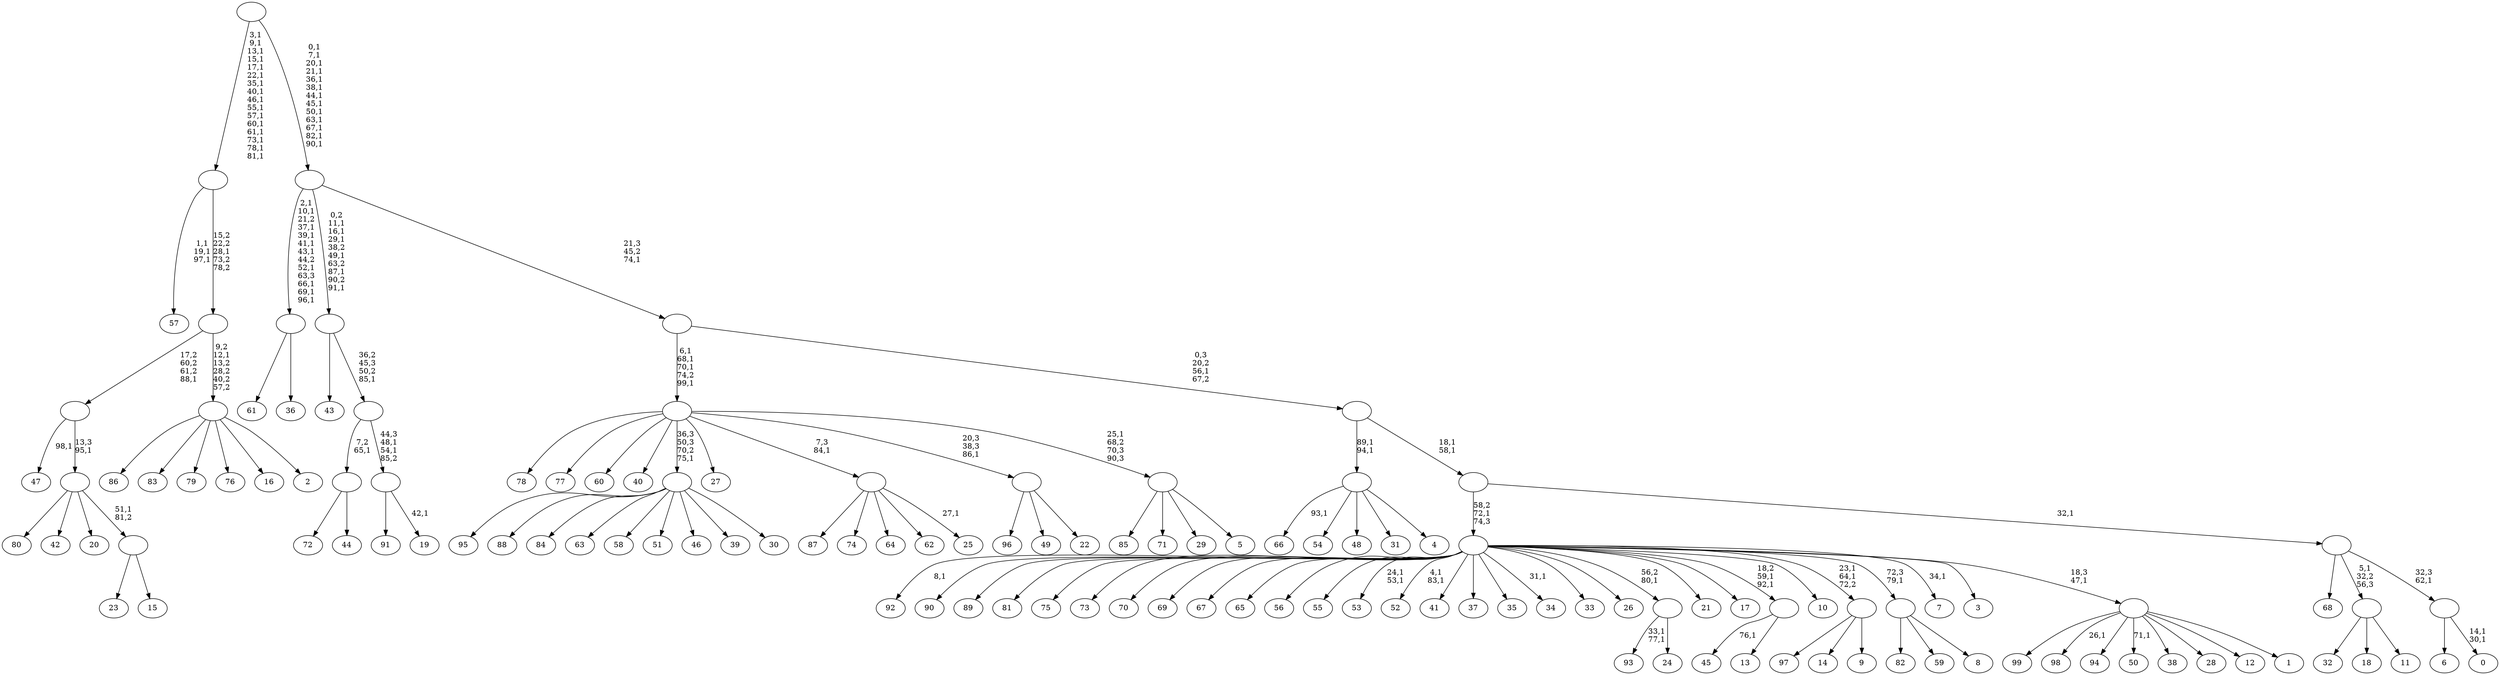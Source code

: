 digraph T {
	200 [label="99"]
	199 [label="98"]
	197 [label="97"]
	196 [label="96"]
	195 [label="95"]
	194 [label="94"]
	193 [label="93"]
	190 [label="92"]
	188 [label="91"]
	187 [label="90"]
	186 [label="89"]
	185 [label="88"]
	184 [label="87"]
	183 [label="86"]
	182 [label="85"]
	181 [label="84"]
	180 [label="83"]
	179 [label="82"]
	178 [label="81"]
	177 [label="80"]
	176 [label="79"]
	175 [label="78"]
	174 [label="77"]
	173 [label="76"]
	172 [label="75"]
	171 [label="74"]
	170 [label="73"]
	169 [label="72"]
	168 [label="71"]
	167 [label="70"]
	166 [label="69"]
	165 [label="68"]
	164 [label="67"]
	163 [label="66"]
	161 [label="65"]
	160 [label="64"]
	159 [label="63"]
	158 [label="62"]
	157 [label="61"]
	156 [label="60"]
	155 [label="59"]
	154 [label="58"]
	153 [label="57"]
	149 [label="56"]
	148 [label="55"]
	147 [label="54"]
	146 [label="53"]
	143 [label="52"]
	140 [label="51"]
	139 [label="50"]
	137 [label="49"]
	136 [label="48"]
	135 [label="47"]
	133 [label="46"]
	132 [label="45"]
	130 [label="44"]
	129 [label=""]
	128 [label="43"]
	127 [label="42"]
	126 [label="41"]
	125 [label="40"]
	124 [label="39"]
	123 [label="38"]
	122 [label="37"]
	121 [label="36"]
	120 [label=""]
	110 [label="35"]
	109 [label="34"]
	107 [label="33"]
	106 [label="32"]
	105 [label="31"]
	104 [label="30"]
	103 [label=""]
	102 [label="29"]
	101 [label="28"]
	100 [label="27"]
	99 [label="26"]
	98 [label="25"]
	96 [label=""]
	95 [label="24"]
	94 [label=""]
	93 [label="23"]
	92 [label="22"]
	91 [label=""]
	90 [label="21"]
	89 [label="20"]
	88 [label="19"]
	86 [label=""]
	84 [label=""]
	83 [label=""]
	77 [label="18"]
	76 [label="17"]
	75 [label="16"]
	74 [label="15"]
	73 [label=""]
	72 [label=""]
	71 [label=""]
	70 [label="14"]
	69 [label="13"]
	68 [label=""]
	66 [label="12"]
	65 [label="11"]
	64 [label=""]
	63 [label="10"]
	62 [label="9"]
	61 [label=""]
	59 [label="8"]
	58 [label=""]
	57 [label="7"]
	55 [label="6"]
	54 [label="5"]
	53 [label=""]
	52 [label=""]
	48 [label="4"]
	47 [label=""]
	45 [label="3"]
	44 [label="2"]
	43 [label=""]
	42 [label=""]
	41 [label=""]
	25 [label="1"]
	24 [label=""]
	23 [label=""]
	22 [label="0"]
	19 [label=""]
	18 [label=""]
	17 [label=""]
	15 [label=""]
	14 [label=""]
	13 [label=""]
	0 [label=""]
	129 -> 169 [label=""]
	129 -> 130 [label=""]
	120 -> 157 [label=""]
	120 -> 121 [label=""]
	103 -> 195 [label=""]
	103 -> 185 [label=""]
	103 -> 181 [label=""]
	103 -> 159 [label=""]
	103 -> 154 [label=""]
	103 -> 140 [label=""]
	103 -> 133 [label=""]
	103 -> 124 [label=""]
	103 -> 104 [label=""]
	96 -> 98 [label="27,1"]
	96 -> 184 [label=""]
	96 -> 171 [label=""]
	96 -> 160 [label=""]
	96 -> 158 [label=""]
	94 -> 193 [label="33,1\n77,1"]
	94 -> 95 [label=""]
	91 -> 196 [label=""]
	91 -> 137 [label=""]
	91 -> 92 [label=""]
	86 -> 88 [label="42,1"]
	86 -> 188 [label=""]
	84 -> 86 [label="44,3\n48,1\n54,1\n85,2"]
	84 -> 129 [label="7,2\n65,1"]
	83 -> 128 [label=""]
	83 -> 84 [label="36,2\n45,3\n50,2\n85,1"]
	73 -> 93 [label=""]
	73 -> 74 [label=""]
	72 -> 177 [label=""]
	72 -> 127 [label=""]
	72 -> 89 [label=""]
	72 -> 73 [label="51,1\n81,2"]
	71 -> 135 [label="98,1"]
	71 -> 72 [label="13,3\n95,1"]
	68 -> 132 [label="76,1"]
	68 -> 69 [label=""]
	64 -> 106 [label=""]
	64 -> 77 [label=""]
	64 -> 65 [label=""]
	61 -> 197 [label=""]
	61 -> 70 [label=""]
	61 -> 62 [label=""]
	58 -> 179 [label=""]
	58 -> 155 [label=""]
	58 -> 59 [label=""]
	53 -> 182 [label=""]
	53 -> 168 [label=""]
	53 -> 102 [label=""]
	53 -> 54 [label=""]
	52 -> 175 [label=""]
	52 -> 174 [label=""]
	52 -> 156 [label=""]
	52 -> 125 [label=""]
	52 -> 103 [label="36,3\n50,3\n70,2\n75,1"]
	52 -> 100 [label=""]
	52 -> 96 [label="7,3\n84,1"]
	52 -> 91 [label="20,3\n38,3\n86,1"]
	52 -> 53 [label="25,1\n68,2\n70,3\n90,3"]
	47 -> 163 [label="93,1"]
	47 -> 147 [label=""]
	47 -> 136 [label=""]
	47 -> 105 [label=""]
	47 -> 48 [label=""]
	43 -> 183 [label=""]
	43 -> 180 [label=""]
	43 -> 176 [label=""]
	43 -> 173 [label=""]
	43 -> 75 [label=""]
	43 -> 44 [label=""]
	42 -> 71 [label="17,2\n60,2\n61,2\n88,1"]
	42 -> 43 [label="9,2\n12,1\n13,2\n28,2\n40,2\n57,2"]
	41 -> 153 [label="1,1\n19,1\n97,1"]
	41 -> 42 [label="15,2\n22,2\n28,1\n73,2\n78,2"]
	24 -> 139 [label="71,1"]
	24 -> 199 [label="26,1"]
	24 -> 200 [label=""]
	24 -> 194 [label=""]
	24 -> 123 [label=""]
	24 -> 101 [label=""]
	24 -> 66 [label=""]
	24 -> 25 [label=""]
	23 -> 57 [label="34,1"]
	23 -> 61 [label="23,1\n64,1\n72,2"]
	23 -> 68 [label="18,2\n59,1\n92,1"]
	23 -> 109 [label="31,1"]
	23 -> 143 [label="4,1\n83,1"]
	23 -> 146 [label="24,1\n53,1"]
	23 -> 190 [label="8,1"]
	23 -> 187 [label=""]
	23 -> 186 [label=""]
	23 -> 178 [label=""]
	23 -> 172 [label=""]
	23 -> 170 [label=""]
	23 -> 167 [label=""]
	23 -> 166 [label=""]
	23 -> 164 [label=""]
	23 -> 161 [label=""]
	23 -> 149 [label=""]
	23 -> 148 [label=""]
	23 -> 126 [label=""]
	23 -> 122 [label=""]
	23 -> 110 [label=""]
	23 -> 107 [label=""]
	23 -> 99 [label=""]
	23 -> 94 [label="56,2\n80,1"]
	23 -> 90 [label=""]
	23 -> 76 [label=""]
	23 -> 63 [label=""]
	23 -> 58 [label="72,3\n79,1"]
	23 -> 45 [label=""]
	23 -> 24 [label="18,3\n47,1"]
	19 -> 22 [label="14,1\n30,1"]
	19 -> 55 [label=""]
	18 -> 165 [label=""]
	18 -> 64 [label="5,1\n32,2\n56,3"]
	18 -> 19 [label="32,3\n62,1"]
	17 -> 23 [label="58,2\n72,1\n74,3"]
	17 -> 18 [label="32,1"]
	15 -> 17 [label="18,1\n58,1"]
	15 -> 47 [label="89,1\n94,1"]
	14 -> 52 [label="6,1\n68,1\n70,1\n74,2\n99,1"]
	14 -> 15 [label="0,3\n20,2\n56,1\n67,2"]
	13 -> 83 [label="0,2\n11,1\n16,1\n29,1\n38,2\n49,1\n63,2\n87,1\n90,2\n91,1"]
	13 -> 120 [label="2,1\n10,1\n21,2\n37,1\n39,1\n41,1\n43,1\n44,2\n52,1\n63,3\n66,1\n69,1\n96,1"]
	13 -> 14 [label="21,3\n45,2\n74,1"]
	0 -> 13 [label="0,1\n7,1\n20,1\n21,1\n36,1\n38,1\n44,1\n45,1\n50,1\n63,1\n67,1\n82,1\n90,1"]
	0 -> 41 [label="3,1\n9,1\n13,1\n15,1\n17,1\n22,1\n35,1\n40,1\n46,1\n55,1\n57,1\n60,1\n61,1\n73,1\n78,1\n81,1"]
}
